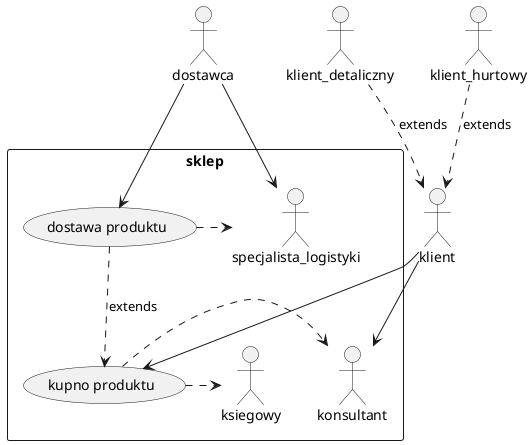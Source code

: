 @startuml

actor dostawca
actor klient
actor klient_detaliczny
actor klient_hurtowy

rectangle "sklep" {
    actor konsultant
    actor specjalista_logistyki
    actor ksiegowy

    (kupno produktu) as kupno
    (dostawa produktu) as dostawa
}

klient_detaliczny ..> klient : "extends"
klient_hurtowy ..> klient : "extends"

klient --> kupno
kupno .> konsultant
kupno .> ksiegowy

dostawa .> specjalista_logistyki
dostawca --> dostawa

dostawa ..> kupno : "extends"

klient --> konsultant

dostawca --> specjalista_logistyki

@enduml